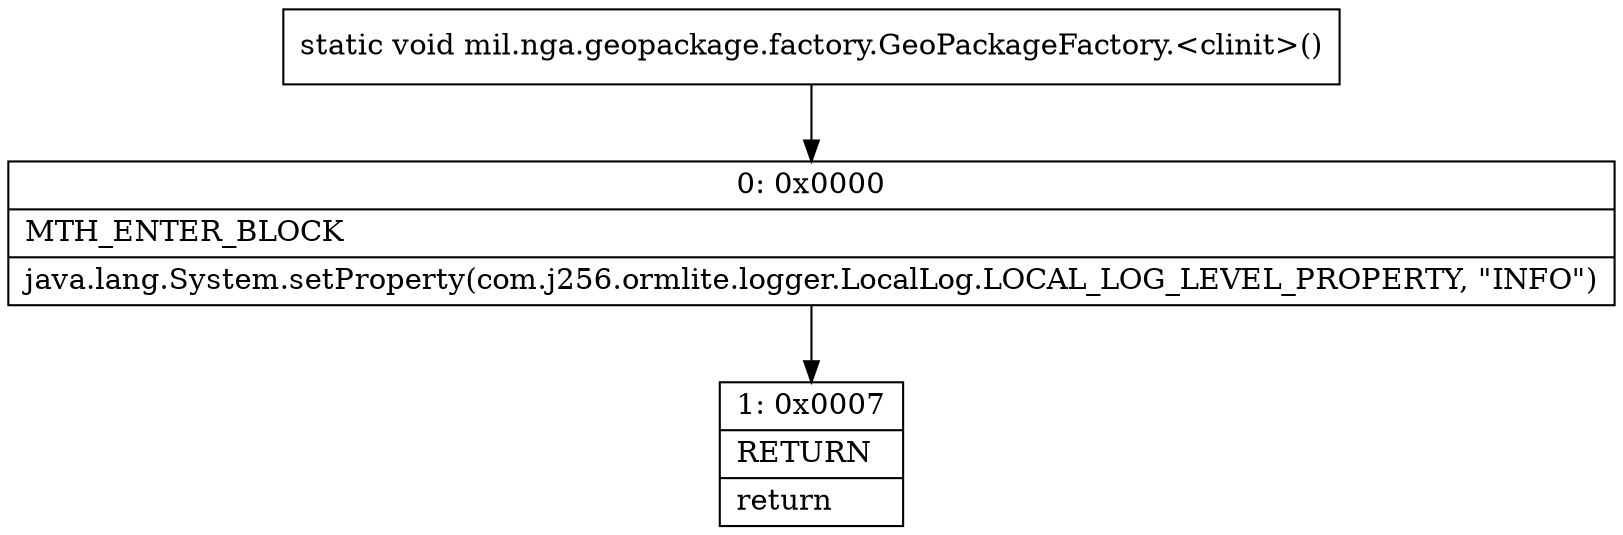 digraph "CFG formil.nga.geopackage.factory.GeoPackageFactory.\<clinit\>()V" {
Node_0 [shape=record,label="{0\:\ 0x0000|MTH_ENTER_BLOCK\l|java.lang.System.setProperty(com.j256.ormlite.logger.LocalLog.LOCAL_LOG_LEVEL_PROPERTY, \"INFO\")\l}"];
Node_1 [shape=record,label="{1\:\ 0x0007|RETURN\l|return\l}"];
MethodNode[shape=record,label="{static void mil.nga.geopackage.factory.GeoPackageFactory.\<clinit\>() }"];
MethodNode -> Node_0;
Node_0 -> Node_1;
}

